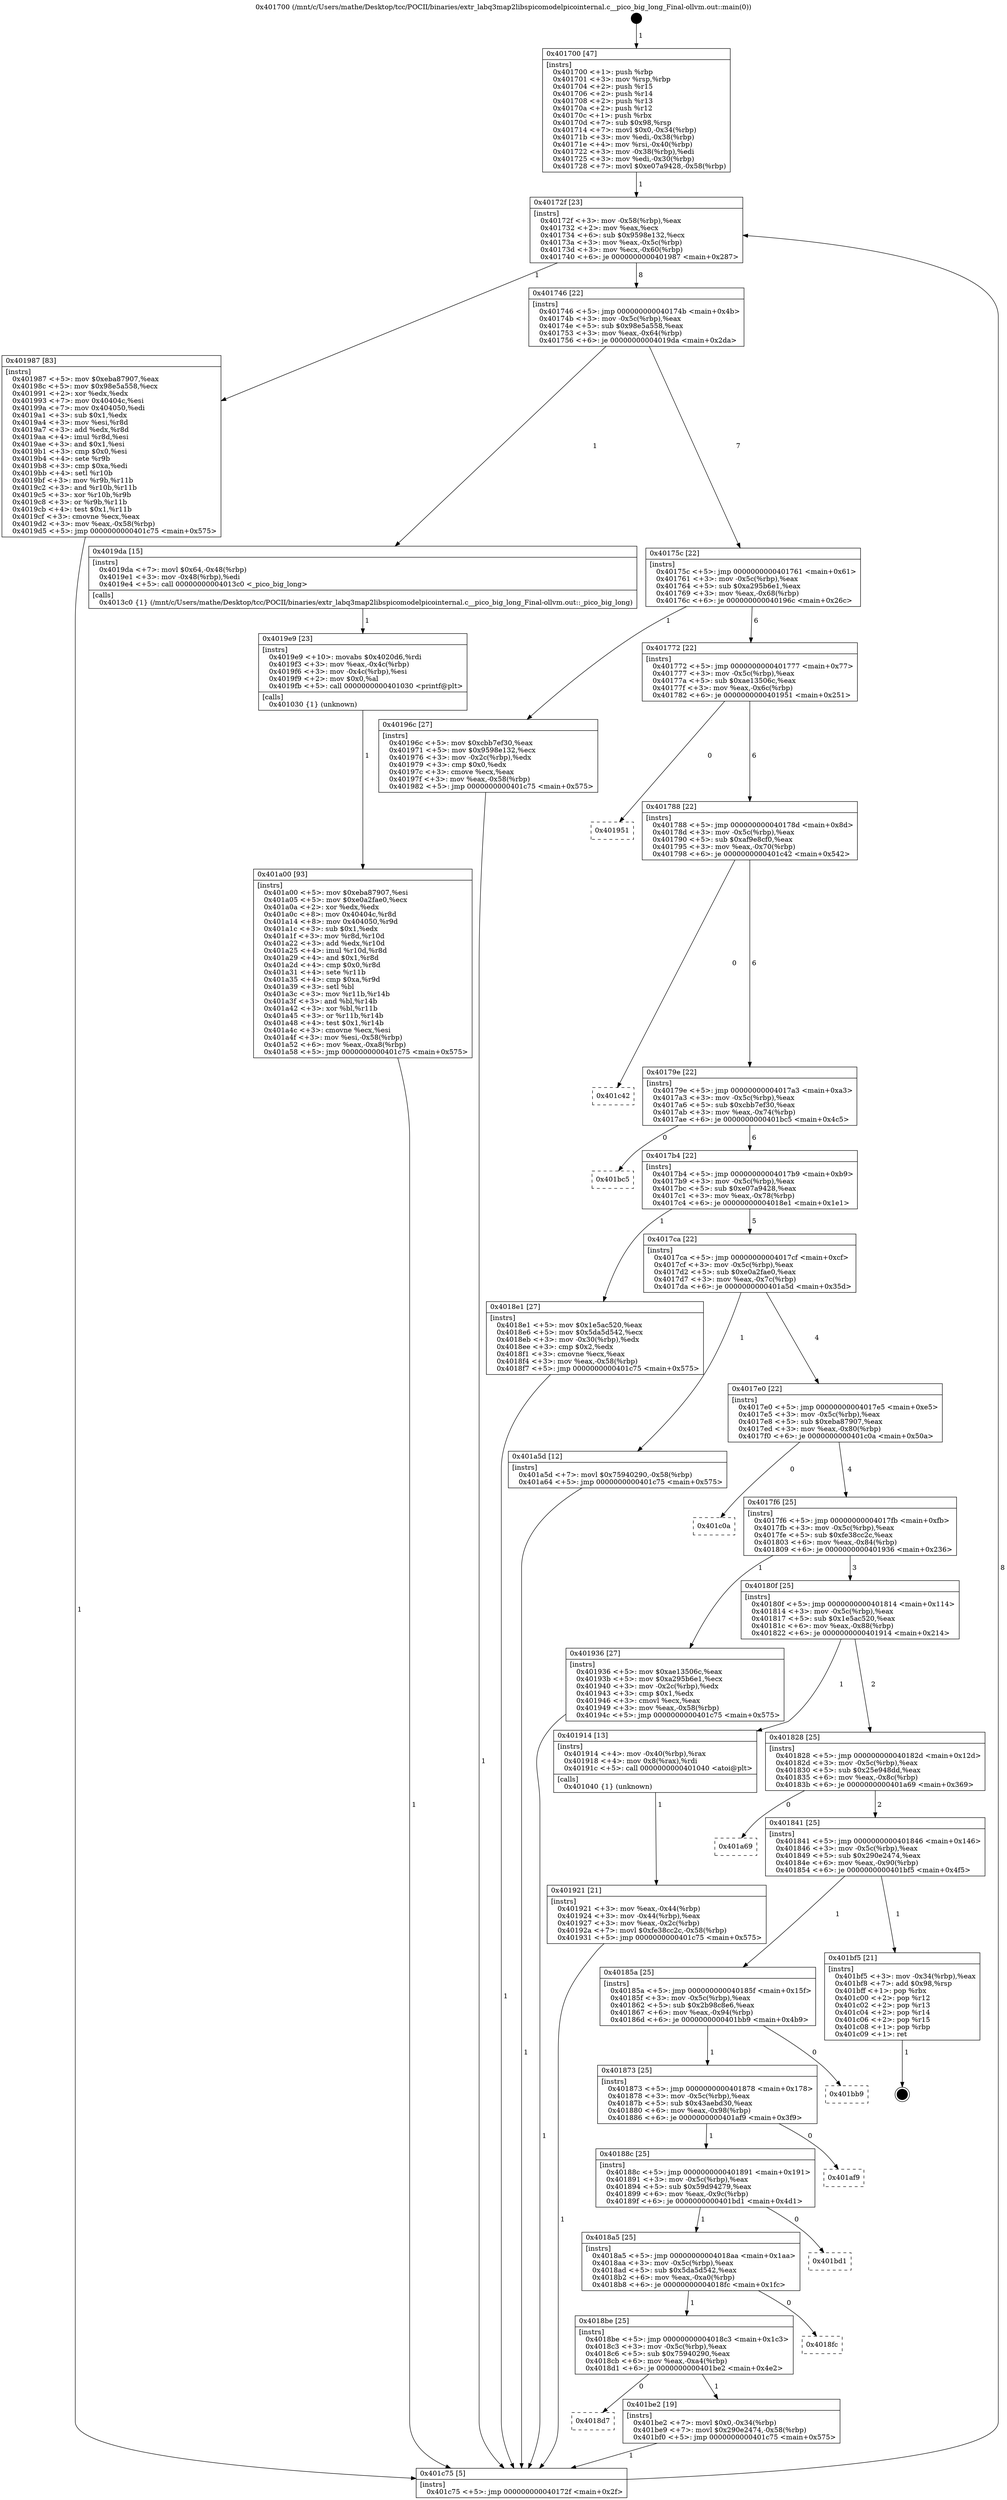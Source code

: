 digraph "0x401700" {
  label = "0x401700 (/mnt/c/Users/mathe/Desktop/tcc/POCII/binaries/extr_labq3map2libspicomodelpicointernal.c__pico_big_long_Final-ollvm.out::main(0))"
  labelloc = "t"
  node[shape=record]

  Entry [label="",width=0.3,height=0.3,shape=circle,fillcolor=black,style=filled]
  "0x40172f" [label="{
     0x40172f [23]\l
     | [instrs]\l
     &nbsp;&nbsp;0x40172f \<+3\>: mov -0x58(%rbp),%eax\l
     &nbsp;&nbsp;0x401732 \<+2\>: mov %eax,%ecx\l
     &nbsp;&nbsp;0x401734 \<+6\>: sub $0x9598e132,%ecx\l
     &nbsp;&nbsp;0x40173a \<+3\>: mov %eax,-0x5c(%rbp)\l
     &nbsp;&nbsp;0x40173d \<+3\>: mov %ecx,-0x60(%rbp)\l
     &nbsp;&nbsp;0x401740 \<+6\>: je 0000000000401987 \<main+0x287\>\l
  }"]
  "0x401987" [label="{
     0x401987 [83]\l
     | [instrs]\l
     &nbsp;&nbsp;0x401987 \<+5\>: mov $0xeba87907,%eax\l
     &nbsp;&nbsp;0x40198c \<+5\>: mov $0x98e5a558,%ecx\l
     &nbsp;&nbsp;0x401991 \<+2\>: xor %edx,%edx\l
     &nbsp;&nbsp;0x401993 \<+7\>: mov 0x40404c,%esi\l
     &nbsp;&nbsp;0x40199a \<+7\>: mov 0x404050,%edi\l
     &nbsp;&nbsp;0x4019a1 \<+3\>: sub $0x1,%edx\l
     &nbsp;&nbsp;0x4019a4 \<+3\>: mov %esi,%r8d\l
     &nbsp;&nbsp;0x4019a7 \<+3\>: add %edx,%r8d\l
     &nbsp;&nbsp;0x4019aa \<+4\>: imul %r8d,%esi\l
     &nbsp;&nbsp;0x4019ae \<+3\>: and $0x1,%esi\l
     &nbsp;&nbsp;0x4019b1 \<+3\>: cmp $0x0,%esi\l
     &nbsp;&nbsp;0x4019b4 \<+4\>: sete %r9b\l
     &nbsp;&nbsp;0x4019b8 \<+3\>: cmp $0xa,%edi\l
     &nbsp;&nbsp;0x4019bb \<+4\>: setl %r10b\l
     &nbsp;&nbsp;0x4019bf \<+3\>: mov %r9b,%r11b\l
     &nbsp;&nbsp;0x4019c2 \<+3\>: and %r10b,%r11b\l
     &nbsp;&nbsp;0x4019c5 \<+3\>: xor %r10b,%r9b\l
     &nbsp;&nbsp;0x4019c8 \<+3\>: or %r9b,%r11b\l
     &nbsp;&nbsp;0x4019cb \<+4\>: test $0x1,%r11b\l
     &nbsp;&nbsp;0x4019cf \<+3\>: cmovne %ecx,%eax\l
     &nbsp;&nbsp;0x4019d2 \<+3\>: mov %eax,-0x58(%rbp)\l
     &nbsp;&nbsp;0x4019d5 \<+5\>: jmp 0000000000401c75 \<main+0x575\>\l
  }"]
  "0x401746" [label="{
     0x401746 [22]\l
     | [instrs]\l
     &nbsp;&nbsp;0x401746 \<+5\>: jmp 000000000040174b \<main+0x4b\>\l
     &nbsp;&nbsp;0x40174b \<+3\>: mov -0x5c(%rbp),%eax\l
     &nbsp;&nbsp;0x40174e \<+5\>: sub $0x98e5a558,%eax\l
     &nbsp;&nbsp;0x401753 \<+3\>: mov %eax,-0x64(%rbp)\l
     &nbsp;&nbsp;0x401756 \<+6\>: je 00000000004019da \<main+0x2da\>\l
  }"]
  Exit [label="",width=0.3,height=0.3,shape=circle,fillcolor=black,style=filled,peripheries=2]
  "0x4019da" [label="{
     0x4019da [15]\l
     | [instrs]\l
     &nbsp;&nbsp;0x4019da \<+7\>: movl $0x64,-0x48(%rbp)\l
     &nbsp;&nbsp;0x4019e1 \<+3\>: mov -0x48(%rbp),%edi\l
     &nbsp;&nbsp;0x4019e4 \<+5\>: call 00000000004013c0 \<_pico_big_long\>\l
     | [calls]\l
     &nbsp;&nbsp;0x4013c0 \{1\} (/mnt/c/Users/mathe/Desktop/tcc/POCII/binaries/extr_labq3map2libspicomodelpicointernal.c__pico_big_long_Final-ollvm.out::_pico_big_long)\l
  }"]
  "0x40175c" [label="{
     0x40175c [22]\l
     | [instrs]\l
     &nbsp;&nbsp;0x40175c \<+5\>: jmp 0000000000401761 \<main+0x61\>\l
     &nbsp;&nbsp;0x401761 \<+3\>: mov -0x5c(%rbp),%eax\l
     &nbsp;&nbsp;0x401764 \<+5\>: sub $0xa295b6e1,%eax\l
     &nbsp;&nbsp;0x401769 \<+3\>: mov %eax,-0x68(%rbp)\l
     &nbsp;&nbsp;0x40176c \<+6\>: je 000000000040196c \<main+0x26c\>\l
  }"]
  "0x4018d7" [label="{
     0x4018d7\l
  }", style=dashed]
  "0x40196c" [label="{
     0x40196c [27]\l
     | [instrs]\l
     &nbsp;&nbsp;0x40196c \<+5\>: mov $0xcbb7ef30,%eax\l
     &nbsp;&nbsp;0x401971 \<+5\>: mov $0x9598e132,%ecx\l
     &nbsp;&nbsp;0x401976 \<+3\>: mov -0x2c(%rbp),%edx\l
     &nbsp;&nbsp;0x401979 \<+3\>: cmp $0x0,%edx\l
     &nbsp;&nbsp;0x40197c \<+3\>: cmove %ecx,%eax\l
     &nbsp;&nbsp;0x40197f \<+3\>: mov %eax,-0x58(%rbp)\l
     &nbsp;&nbsp;0x401982 \<+5\>: jmp 0000000000401c75 \<main+0x575\>\l
  }"]
  "0x401772" [label="{
     0x401772 [22]\l
     | [instrs]\l
     &nbsp;&nbsp;0x401772 \<+5\>: jmp 0000000000401777 \<main+0x77\>\l
     &nbsp;&nbsp;0x401777 \<+3\>: mov -0x5c(%rbp),%eax\l
     &nbsp;&nbsp;0x40177a \<+5\>: sub $0xae13506c,%eax\l
     &nbsp;&nbsp;0x40177f \<+3\>: mov %eax,-0x6c(%rbp)\l
     &nbsp;&nbsp;0x401782 \<+6\>: je 0000000000401951 \<main+0x251\>\l
  }"]
  "0x401be2" [label="{
     0x401be2 [19]\l
     | [instrs]\l
     &nbsp;&nbsp;0x401be2 \<+7\>: movl $0x0,-0x34(%rbp)\l
     &nbsp;&nbsp;0x401be9 \<+7\>: movl $0x290e2474,-0x58(%rbp)\l
     &nbsp;&nbsp;0x401bf0 \<+5\>: jmp 0000000000401c75 \<main+0x575\>\l
  }"]
  "0x401951" [label="{
     0x401951\l
  }", style=dashed]
  "0x401788" [label="{
     0x401788 [22]\l
     | [instrs]\l
     &nbsp;&nbsp;0x401788 \<+5\>: jmp 000000000040178d \<main+0x8d\>\l
     &nbsp;&nbsp;0x40178d \<+3\>: mov -0x5c(%rbp),%eax\l
     &nbsp;&nbsp;0x401790 \<+5\>: sub $0xaf9e8cf0,%eax\l
     &nbsp;&nbsp;0x401795 \<+3\>: mov %eax,-0x70(%rbp)\l
     &nbsp;&nbsp;0x401798 \<+6\>: je 0000000000401c42 \<main+0x542\>\l
  }"]
  "0x4018be" [label="{
     0x4018be [25]\l
     | [instrs]\l
     &nbsp;&nbsp;0x4018be \<+5\>: jmp 00000000004018c3 \<main+0x1c3\>\l
     &nbsp;&nbsp;0x4018c3 \<+3\>: mov -0x5c(%rbp),%eax\l
     &nbsp;&nbsp;0x4018c6 \<+5\>: sub $0x75940290,%eax\l
     &nbsp;&nbsp;0x4018cb \<+6\>: mov %eax,-0xa4(%rbp)\l
     &nbsp;&nbsp;0x4018d1 \<+6\>: je 0000000000401be2 \<main+0x4e2\>\l
  }"]
  "0x401c42" [label="{
     0x401c42\l
  }", style=dashed]
  "0x40179e" [label="{
     0x40179e [22]\l
     | [instrs]\l
     &nbsp;&nbsp;0x40179e \<+5\>: jmp 00000000004017a3 \<main+0xa3\>\l
     &nbsp;&nbsp;0x4017a3 \<+3\>: mov -0x5c(%rbp),%eax\l
     &nbsp;&nbsp;0x4017a6 \<+5\>: sub $0xcbb7ef30,%eax\l
     &nbsp;&nbsp;0x4017ab \<+3\>: mov %eax,-0x74(%rbp)\l
     &nbsp;&nbsp;0x4017ae \<+6\>: je 0000000000401bc5 \<main+0x4c5\>\l
  }"]
  "0x4018fc" [label="{
     0x4018fc\l
  }", style=dashed]
  "0x401bc5" [label="{
     0x401bc5\l
  }", style=dashed]
  "0x4017b4" [label="{
     0x4017b4 [22]\l
     | [instrs]\l
     &nbsp;&nbsp;0x4017b4 \<+5\>: jmp 00000000004017b9 \<main+0xb9\>\l
     &nbsp;&nbsp;0x4017b9 \<+3\>: mov -0x5c(%rbp),%eax\l
     &nbsp;&nbsp;0x4017bc \<+5\>: sub $0xe07a9428,%eax\l
     &nbsp;&nbsp;0x4017c1 \<+3\>: mov %eax,-0x78(%rbp)\l
     &nbsp;&nbsp;0x4017c4 \<+6\>: je 00000000004018e1 \<main+0x1e1\>\l
  }"]
  "0x4018a5" [label="{
     0x4018a5 [25]\l
     | [instrs]\l
     &nbsp;&nbsp;0x4018a5 \<+5\>: jmp 00000000004018aa \<main+0x1aa\>\l
     &nbsp;&nbsp;0x4018aa \<+3\>: mov -0x5c(%rbp),%eax\l
     &nbsp;&nbsp;0x4018ad \<+5\>: sub $0x5da5d542,%eax\l
     &nbsp;&nbsp;0x4018b2 \<+6\>: mov %eax,-0xa0(%rbp)\l
     &nbsp;&nbsp;0x4018b8 \<+6\>: je 00000000004018fc \<main+0x1fc\>\l
  }"]
  "0x4018e1" [label="{
     0x4018e1 [27]\l
     | [instrs]\l
     &nbsp;&nbsp;0x4018e1 \<+5\>: mov $0x1e5ac520,%eax\l
     &nbsp;&nbsp;0x4018e6 \<+5\>: mov $0x5da5d542,%ecx\l
     &nbsp;&nbsp;0x4018eb \<+3\>: mov -0x30(%rbp),%edx\l
     &nbsp;&nbsp;0x4018ee \<+3\>: cmp $0x2,%edx\l
     &nbsp;&nbsp;0x4018f1 \<+3\>: cmovne %ecx,%eax\l
     &nbsp;&nbsp;0x4018f4 \<+3\>: mov %eax,-0x58(%rbp)\l
     &nbsp;&nbsp;0x4018f7 \<+5\>: jmp 0000000000401c75 \<main+0x575\>\l
  }"]
  "0x4017ca" [label="{
     0x4017ca [22]\l
     | [instrs]\l
     &nbsp;&nbsp;0x4017ca \<+5\>: jmp 00000000004017cf \<main+0xcf\>\l
     &nbsp;&nbsp;0x4017cf \<+3\>: mov -0x5c(%rbp),%eax\l
     &nbsp;&nbsp;0x4017d2 \<+5\>: sub $0xe0a2fae0,%eax\l
     &nbsp;&nbsp;0x4017d7 \<+3\>: mov %eax,-0x7c(%rbp)\l
     &nbsp;&nbsp;0x4017da \<+6\>: je 0000000000401a5d \<main+0x35d\>\l
  }"]
  "0x401c75" [label="{
     0x401c75 [5]\l
     | [instrs]\l
     &nbsp;&nbsp;0x401c75 \<+5\>: jmp 000000000040172f \<main+0x2f\>\l
  }"]
  "0x401700" [label="{
     0x401700 [47]\l
     | [instrs]\l
     &nbsp;&nbsp;0x401700 \<+1\>: push %rbp\l
     &nbsp;&nbsp;0x401701 \<+3\>: mov %rsp,%rbp\l
     &nbsp;&nbsp;0x401704 \<+2\>: push %r15\l
     &nbsp;&nbsp;0x401706 \<+2\>: push %r14\l
     &nbsp;&nbsp;0x401708 \<+2\>: push %r13\l
     &nbsp;&nbsp;0x40170a \<+2\>: push %r12\l
     &nbsp;&nbsp;0x40170c \<+1\>: push %rbx\l
     &nbsp;&nbsp;0x40170d \<+7\>: sub $0x98,%rsp\l
     &nbsp;&nbsp;0x401714 \<+7\>: movl $0x0,-0x34(%rbp)\l
     &nbsp;&nbsp;0x40171b \<+3\>: mov %edi,-0x38(%rbp)\l
     &nbsp;&nbsp;0x40171e \<+4\>: mov %rsi,-0x40(%rbp)\l
     &nbsp;&nbsp;0x401722 \<+3\>: mov -0x38(%rbp),%edi\l
     &nbsp;&nbsp;0x401725 \<+3\>: mov %edi,-0x30(%rbp)\l
     &nbsp;&nbsp;0x401728 \<+7\>: movl $0xe07a9428,-0x58(%rbp)\l
  }"]
  "0x401bd1" [label="{
     0x401bd1\l
  }", style=dashed]
  "0x401a5d" [label="{
     0x401a5d [12]\l
     | [instrs]\l
     &nbsp;&nbsp;0x401a5d \<+7\>: movl $0x75940290,-0x58(%rbp)\l
     &nbsp;&nbsp;0x401a64 \<+5\>: jmp 0000000000401c75 \<main+0x575\>\l
  }"]
  "0x4017e0" [label="{
     0x4017e0 [22]\l
     | [instrs]\l
     &nbsp;&nbsp;0x4017e0 \<+5\>: jmp 00000000004017e5 \<main+0xe5\>\l
     &nbsp;&nbsp;0x4017e5 \<+3\>: mov -0x5c(%rbp),%eax\l
     &nbsp;&nbsp;0x4017e8 \<+5\>: sub $0xeba87907,%eax\l
     &nbsp;&nbsp;0x4017ed \<+3\>: mov %eax,-0x80(%rbp)\l
     &nbsp;&nbsp;0x4017f0 \<+6\>: je 0000000000401c0a \<main+0x50a\>\l
  }"]
  "0x40188c" [label="{
     0x40188c [25]\l
     | [instrs]\l
     &nbsp;&nbsp;0x40188c \<+5\>: jmp 0000000000401891 \<main+0x191\>\l
     &nbsp;&nbsp;0x401891 \<+3\>: mov -0x5c(%rbp),%eax\l
     &nbsp;&nbsp;0x401894 \<+5\>: sub $0x59d94279,%eax\l
     &nbsp;&nbsp;0x401899 \<+6\>: mov %eax,-0x9c(%rbp)\l
     &nbsp;&nbsp;0x40189f \<+6\>: je 0000000000401bd1 \<main+0x4d1\>\l
  }"]
  "0x401c0a" [label="{
     0x401c0a\l
  }", style=dashed]
  "0x4017f6" [label="{
     0x4017f6 [25]\l
     | [instrs]\l
     &nbsp;&nbsp;0x4017f6 \<+5\>: jmp 00000000004017fb \<main+0xfb\>\l
     &nbsp;&nbsp;0x4017fb \<+3\>: mov -0x5c(%rbp),%eax\l
     &nbsp;&nbsp;0x4017fe \<+5\>: sub $0xfe38cc2c,%eax\l
     &nbsp;&nbsp;0x401803 \<+6\>: mov %eax,-0x84(%rbp)\l
     &nbsp;&nbsp;0x401809 \<+6\>: je 0000000000401936 \<main+0x236\>\l
  }"]
  "0x401af9" [label="{
     0x401af9\l
  }", style=dashed]
  "0x401936" [label="{
     0x401936 [27]\l
     | [instrs]\l
     &nbsp;&nbsp;0x401936 \<+5\>: mov $0xae13506c,%eax\l
     &nbsp;&nbsp;0x40193b \<+5\>: mov $0xa295b6e1,%ecx\l
     &nbsp;&nbsp;0x401940 \<+3\>: mov -0x2c(%rbp),%edx\l
     &nbsp;&nbsp;0x401943 \<+3\>: cmp $0x1,%edx\l
     &nbsp;&nbsp;0x401946 \<+3\>: cmovl %ecx,%eax\l
     &nbsp;&nbsp;0x401949 \<+3\>: mov %eax,-0x58(%rbp)\l
     &nbsp;&nbsp;0x40194c \<+5\>: jmp 0000000000401c75 \<main+0x575\>\l
  }"]
  "0x40180f" [label="{
     0x40180f [25]\l
     | [instrs]\l
     &nbsp;&nbsp;0x40180f \<+5\>: jmp 0000000000401814 \<main+0x114\>\l
     &nbsp;&nbsp;0x401814 \<+3\>: mov -0x5c(%rbp),%eax\l
     &nbsp;&nbsp;0x401817 \<+5\>: sub $0x1e5ac520,%eax\l
     &nbsp;&nbsp;0x40181c \<+6\>: mov %eax,-0x88(%rbp)\l
     &nbsp;&nbsp;0x401822 \<+6\>: je 0000000000401914 \<main+0x214\>\l
  }"]
  "0x401873" [label="{
     0x401873 [25]\l
     | [instrs]\l
     &nbsp;&nbsp;0x401873 \<+5\>: jmp 0000000000401878 \<main+0x178\>\l
     &nbsp;&nbsp;0x401878 \<+3\>: mov -0x5c(%rbp),%eax\l
     &nbsp;&nbsp;0x40187b \<+5\>: sub $0x43aebd30,%eax\l
     &nbsp;&nbsp;0x401880 \<+6\>: mov %eax,-0x98(%rbp)\l
     &nbsp;&nbsp;0x401886 \<+6\>: je 0000000000401af9 \<main+0x3f9\>\l
  }"]
  "0x401914" [label="{
     0x401914 [13]\l
     | [instrs]\l
     &nbsp;&nbsp;0x401914 \<+4\>: mov -0x40(%rbp),%rax\l
     &nbsp;&nbsp;0x401918 \<+4\>: mov 0x8(%rax),%rdi\l
     &nbsp;&nbsp;0x40191c \<+5\>: call 0000000000401040 \<atoi@plt\>\l
     | [calls]\l
     &nbsp;&nbsp;0x401040 \{1\} (unknown)\l
  }"]
  "0x401828" [label="{
     0x401828 [25]\l
     | [instrs]\l
     &nbsp;&nbsp;0x401828 \<+5\>: jmp 000000000040182d \<main+0x12d\>\l
     &nbsp;&nbsp;0x40182d \<+3\>: mov -0x5c(%rbp),%eax\l
     &nbsp;&nbsp;0x401830 \<+5\>: sub $0x25e948dd,%eax\l
     &nbsp;&nbsp;0x401835 \<+6\>: mov %eax,-0x8c(%rbp)\l
     &nbsp;&nbsp;0x40183b \<+6\>: je 0000000000401a69 \<main+0x369\>\l
  }"]
  "0x401921" [label="{
     0x401921 [21]\l
     | [instrs]\l
     &nbsp;&nbsp;0x401921 \<+3\>: mov %eax,-0x44(%rbp)\l
     &nbsp;&nbsp;0x401924 \<+3\>: mov -0x44(%rbp),%eax\l
     &nbsp;&nbsp;0x401927 \<+3\>: mov %eax,-0x2c(%rbp)\l
     &nbsp;&nbsp;0x40192a \<+7\>: movl $0xfe38cc2c,-0x58(%rbp)\l
     &nbsp;&nbsp;0x401931 \<+5\>: jmp 0000000000401c75 \<main+0x575\>\l
  }"]
  "0x4019e9" [label="{
     0x4019e9 [23]\l
     | [instrs]\l
     &nbsp;&nbsp;0x4019e9 \<+10\>: movabs $0x4020d6,%rdi\l
     &nbsp;&nbsp;0x4019f3 \<+3\>: mov %eax,-0x4c(%rbp)\l
     &nbsp;&nbsp;0x4019f6 \<+3\>: mov -0x4c(%rbp),%esi\l
     &nbsp;&nbsp;0x4019f9 \<+2\>: mov $0x0,%al\l
     &nbsp;&nbsp;0x4019fb \<+5\>: call 0000000000401030 \<printf@plt\>\l
     | [calls]\l
     &nbsp;&nbsp;0x401030 \{1\} (unknown)\l
  }"]
  "0x401a00" [label="{
     0x401a00 [93]\l
     | [instrs]\l
     &nbsp;&nbsp;0x401a00 \<+5\>: mov $0xeba87907,%esi\l
     &nbsp;&nbsp;0x401a05 \<+5\>: mov $0xe0a2fae0,%ecx\l
     &nbsp;&nbsp;0x401a0a \<+2\>: xor %edx,%edx\l
     &nbsp;&nbsp;0x401a0c \<+8\>: mov 0x40404c,%r8d\l
     &nbsp;&nbsp;0x401a14 \<+8\>: mov 0x404050,%r9d\l
     &nbsp;&nbsp;0x401a1c \<+3\>: sub $0x1,%edx\l
     &nbsp;&nbsp;0x401a1f \<+3\>: mov %r8d,%r10d\l
     &nbsp;&nbsp;0x401a22 \<+3\>: add %edx,%r10d\l
     &nbsp;&nbsp;0x401a25 \<+4\>: imul %r10d,%r8d\l
     &nbsp;&nbsp;0x401a29 \<+4\>: and $0x1,%r8d\l
     &nbsp;&nbsp;0x401a2d \<+4\>: cmp $0x0,%r8d\l
     &nbsp;&nbsp;0x401a31 \<+4\>: sete %r11b\l
     &nbsp;&nbsp;0x401a35 \<+4\>: cmp $0xa,%r9d\l
     &nbsp;&nbsp;0x401a39 \<+3\>: setl %bl\l
     &nbsp;&nbsp;0x401a3c \<+3\>: mov %r11b,%r14b\l
     &nbsp;&nbsp;0x401a3f \<+3\>: and %bl,%r14b\l
     &nbsp;&nbsp;0x401a42 \<+3\>: xor %bl,%r11b\l
     &nbsp;&nbsp;0x401a45 \<+3\>: or %r11b,%r14b\l
     &nbsp;&nbsp;0x401a48 \<+4\>: test $0x1,%r14b\l
     &nbsp;&nbsp;0x401a4c \<+3\>: cmovne %ecx,%esi\l
     &nbsp;&nbsp;0x401a4f \<+3\>: mov %esi,-0x58(%rbp)\l
     &nbsp;&nbsp;0x401a52 \<+6\>: mov %eax,-0xa8(%rbp)\l
     &nbsp;&nbsp;0x401a58 \<+5\>: jmp 0000000000401c75 \<main+0x575\>\l
  }"]
  "0x401bb9" [label="{
     0x401bb9\l
  }", style=dashed]
  "0x401a69" [label="{
     0x401a69\l
  }", style=dashed]
  "0x401841" [label="{
     0x401841 [25]\l
     | [instrs]\l
     &nbsp;&nbsp;0x401841 \<+5\>: jmp 0000000000401846 \<main+0x146\>\l
     &nbsp;&nbsp;0x401846 \<+3\>: mov -0x5c(%rbp),%eax\l
     &nbsp;&nbsp;0x401849 \<+5\>: sub $0x290e2474,%eax\l
     &nbsp;&nbsp;0x40184e \<+6\>: mov %eax,-0x90(%rbp)\l
     &nbsp;&nbsp;0x401854 \<+6\>: je 0000000000401bf5 \<main+0x4f5\>\l
  }"]
  "0x40185a" [label="{
     0x40185a [25]\l
     | [instrs]\l
     &nbsp;&nbsp;0x40185a \<+5\>: jmp 000000000040185f \<main+0x15f\>\l
     &nbsp;&nbsp;0x40185f \<+3\>: mov -0x5c(%rbp),%eax\l
     &nbsp;&nbsp;0x401862 \<+5\>: sub $0x2b98c8e6,%eax\l
     &nbsp;&nbsp;0x401867 \<+6\>: mov %eax,-0x94(%rbp)\l
     &nbsp;&nbsp;0x40186d \<+6\>: je 0000000000401bb9 \<main+0x4b9\>\l
  }"]
  "0x401bf5" [label="{
     0x401bf5 [21]\l
     | [instrs]\l
     &nbsp;&nbsp;0x401bf5 \<+3\>: mov -0x34(%rbp),%eax\l
     &nbsp;&nbsp;0x401bf8 \<+7\>: add $0x98,%rsp\l
     &nbsp;&nbsp;0x401bff \<+1\>: pop %rbx\l
     &nbsp;&nbsp;0x401c00 \<+2\>: pop %r12\l
     &nbsp;&nbsp;0x401c02 \<+2\>: pop %r13\l
     &nbsp;&nbsp;0x401c04 \<+2\>: pop %r14\l
     &nbsp;&nbsp;0x401c06 \<+2\>: pop %r15\l
     &nbsp;&nbsp;0x401c08 \<+1\>: pop %rbp\l
     &nbsp;&nbsp;0x401c09 \<+1\>: ret\l
  }"]
  Entry -> "0x401700" [label=" 1"]
  "0x40172f" -> "0x401987" [label=" 1"]
  "0x40172f" -> "0x401746" [label=" 8"]
  "0x401bf5" -> Exit [label=" 1"]
  "0x401746" -> "0x4019da" [label=" 1"]
  "0x401746" -> "0x40175c" [label=" 7"]
  "0x401be2" -> "0x401c75" [label=" 1"]
  "0x40175c" -> "0x40196c" [label=" 1"]
  "0x40175c" -> "0x401772" [label=" 6"]
  "0x4018be" -> "0x4018d7" [label=" 0"]
  "0x401772" -> "0x401951" [label=" 0"]
  "0x401772" -> "0x401788" [label=" 6"]
  "0x4018be" -> "0x401be2" [label=" 1"]
  "0x401788" -> "0x401c42" [label=" 0"]
  "0x401788" -> "0x40179e" [label=" 6"]
  "0x4018a5" -> "0x4018be" [label=" 1"]
  "0x40179e" -> "0x401bc5" [label=" 0"]
  "0x40179e" -> "0x4017b4" [label=" 6"]
  "0x4018a5" -> "0x4018fc" [label=" 0"]
  "0x4017b4" -> "0x4018e1" [label=" 1"]
  "0x4017b4" -> "0x4017ca" [label=" 5"]
  "0x4018e1" -> "0x401c75" [label=" 1"]
  "0x401700" -> "0x40172f" [label=" 1"]
  "0x401c75" -> "0x40172f" [label=" 8"]
  "0x40188c" -> "0x4018a5" [label=" 1"]
  "0x4017ca" -> "0x401a5d" [label=" 1"]
  "0x4017ca" -> "0x4017e0" [label=" 4"]
  "0x40188c" -> "0x401bd1" [label=" 0"]
  "0x4017e0" -> "0x401c0a" [label=" 0"]
  "0x4017e0" -> "0x4017f6" [label=" 4"]
  "0x401873" -> "0x40188c" [label=" 1"]
  "0x4017f6" -> "0x401936" [label=" 1"]
  "0x4017f6" -> "0x40180f" [label=" 3"]
  "0x401873" -> "0x401af9" [label=" 0"]
  "0x40180f" -> "0x401914" [label=" 1"]
  "0x40180f" -> "0x401828" [label=" 2"]
  "0x401914" -> "0x401921" [label=" 1"]
  "0x401921" -> "0x401c75" [label=" 1"]
  "0x401936" -> "0x401c75" [label=" 1"]
  "0x40196c" -> "0x401c75" [label=" 1"]
  "0x401987" -> "0x401c75" [label=" 1"]
  "0x4019da" -> "0x4019e9" [label=" 1"]
  "0x4019e9" -> "0x401a00" [label=" 1"]
  "0x401a00" -> "0x401c75" [label=" 1"]
  "0x401a5d" -> "0x401c75" [label=" 1"]
  "0x40185a" -> "0x401873" [label=" 1"]
  "0x401828" -> "0x401a69" [label=" 0"]
  "0x401828" -> "0x401841" [label=" 2"]
  "0x40185a" -> "0x401bb9" [label=" 0"]
  "0x401841" -> "0x401bf5" [label=" 1"]
  "0x401841" -> "0x40185a" [label=" 1"]
}
